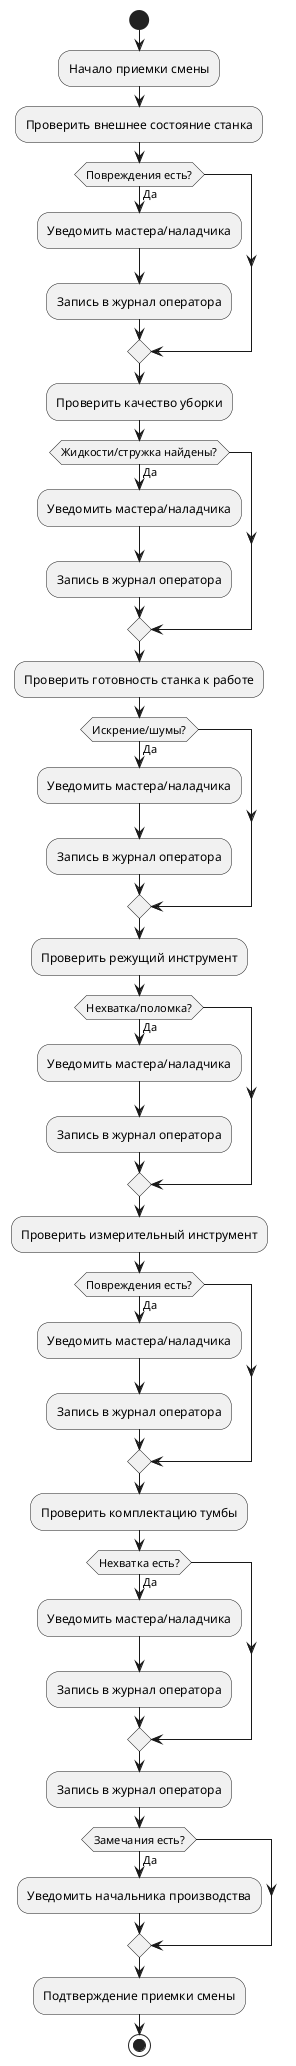 @startuml
start
:Начало приемки смены;
:Проверить внешнее состояние станка;
if (Повреждения есть?) then (Да)
  :Уведомить мастера/наладчика;
  :Запись в журнал оператора;
endif

:Проверить качество уборки;
if (Жидкости/стружка найдены?) then (Да)
  :Уведомить мастера/наладчика;
  :Запись в журнал оператора;
endif

:Проверить готовность станка к работе;
if (Искрение/шумы?) then (Да)
  :Уведомить мастера/наладчика;
  :Запись в журнал оператора;
endif

:Проверить режущий инструмент;
if (Нехватка/поломка?) then (Да)
  :Уведомить мастера/наладчика;
  :Запись в журнал оператора;
endif

:Проверить измерительный инструмент;
if (Повреждения есть?) then (Да)
  :Уведомить мастера/наладчика;
  :Запись в журнал оператора;
endif

:Проверить комплектацию тумбы;
if (Нехватка есть?) then (Да)
  :Уведомить мастера/наладчика;
  :Запись в журнал оператора;
endif

:Запись в журнал оператора;
if (Замечания есть?) then (Да)
  :Уведомить начальника производства;
endif

:Подтверждение приемки смены;
stop
@enduml
